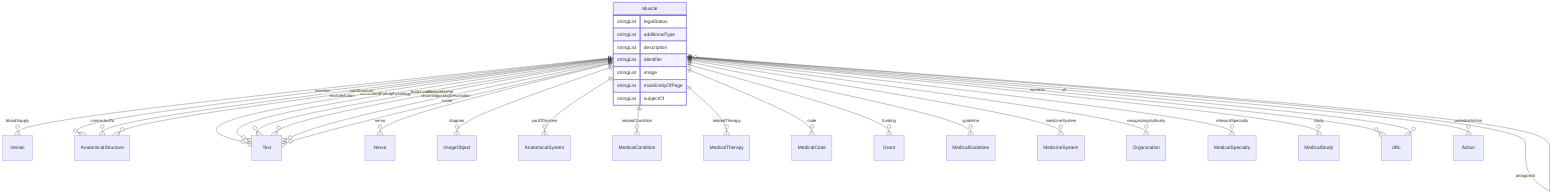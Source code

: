 erDiagram
Muscle {
    stringList legalStatus  
    stringList additionalType  
    stringList description  
    stringList identifier  
    stringList image  
    stringList mainEntityOfPage  
    stringList subjectOf  
}

Muscle ||--}o Muscle : "antagonist"
Muscle ||--}o Vessel : "bloodSupply"
Muscle ||--}o AnatomicalStructure : "insertion"
Muscle ||--}o Text : "muscleAction"
Muscle ||--}o Nerve : "nerve"
Muscle ||--}o Text : "associatedPathophysiology"
Muscle ||--}o Text : "bodyLocation"
Muscle ||--}o AnatomicalStructure : "connectedTo"
Muscle ||--}o ImageObject : "diagram"
Muscle ||--}o AnatomicalSystem : "partOfSystem"
Muscle ||--}o MedicalCondition : "relatedCondition"
Muscle ||--}o MedicalTherapy : "relatedTherapy"
Muscle ||--}o AnatomicalStructure : "subStructure"
Muscle ||--}o MedicalCode : "code"
Muscle ||--}o Grant : "funding"
Muscle ||--}o MedicalGuideline : "guideline"
Muscle ||--}o MedicineSystem : "medicineSystem"
Muscle ||--}o Organization : "recognizingAuthority"
Muscle ||--}o MedicalSpecialty : "relevantSpecialty"
Muscle ||--}o MedicalStudy : "study"
Muscle ||--}o Text : "alternateName"
Muscle ||--}o Text : "disambiguatingDescription"
Muscle ||--}o Text : "name"
Muscle ||--}o URL : "sameAs"
Muscle ||--}o Action : "potentialAction"
Muscle ||--}o URL : "url"
